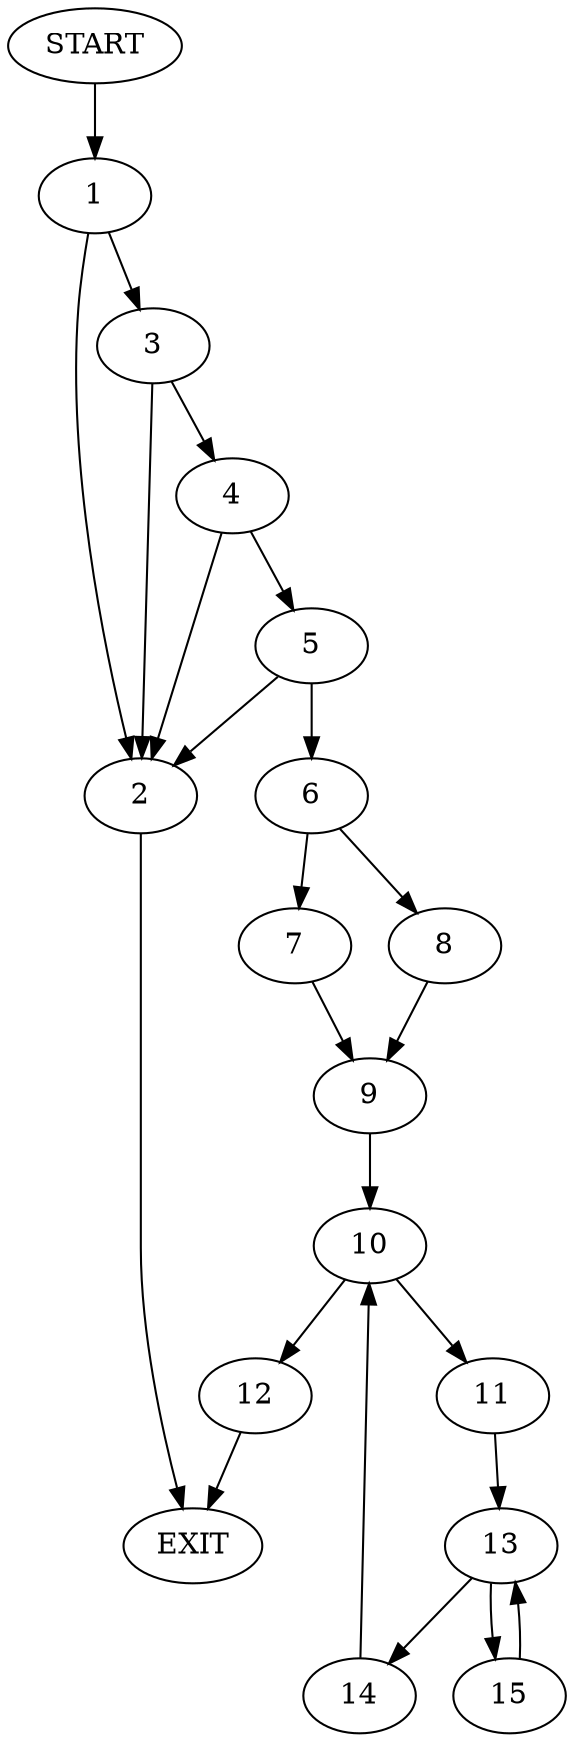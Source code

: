 digraph {
0 [label="START"]
16 [label="EXIT"]
0 -> 1
1 -> 2
1 -> 3
2 -> 16
3 -> 4
3 -> 2
4 -> 5
4 -> 2
5 -> 6
5 -> 2
6 -> 7
6 -> 8
7 -> 9
8 -> 9
9 -> 10
10 -> 11
10 -> 12
12 -> 16
11 -> 13
13 -> 14
13 -> 15
15 -> 13
14 -> 10
}
